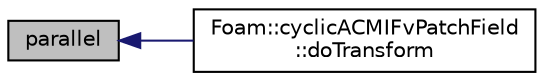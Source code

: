 digraph "parallel"
{
  bgcolor="transparent";
  edge [fontname="Helvetica",fontsize="10",labelfontname="Helvetica",labelfontsize="10"];
  node [fontname="Helvetica",fontsize="10",shape=record];
  rankdir="LR";
  Node1 [label="parallel",height=0.2,width=0.4,color="black", fillcolor="grey75", style="filled", fontcolor="black"];
  Node1 -> Node2 [dir="back",color="midnightblue",fontsize="10",style="solid",fontname="Helvetica"];
  Node2 [label="Foam::cyclicACMIFvPatchField\l::doTransform",height=0.2,width=0.4,color="black",URL="$a00461.html#a090da5e8a71fde37af3b5c374248f6bb",tooltip="Does the patch field perform the transformation. "];
}
